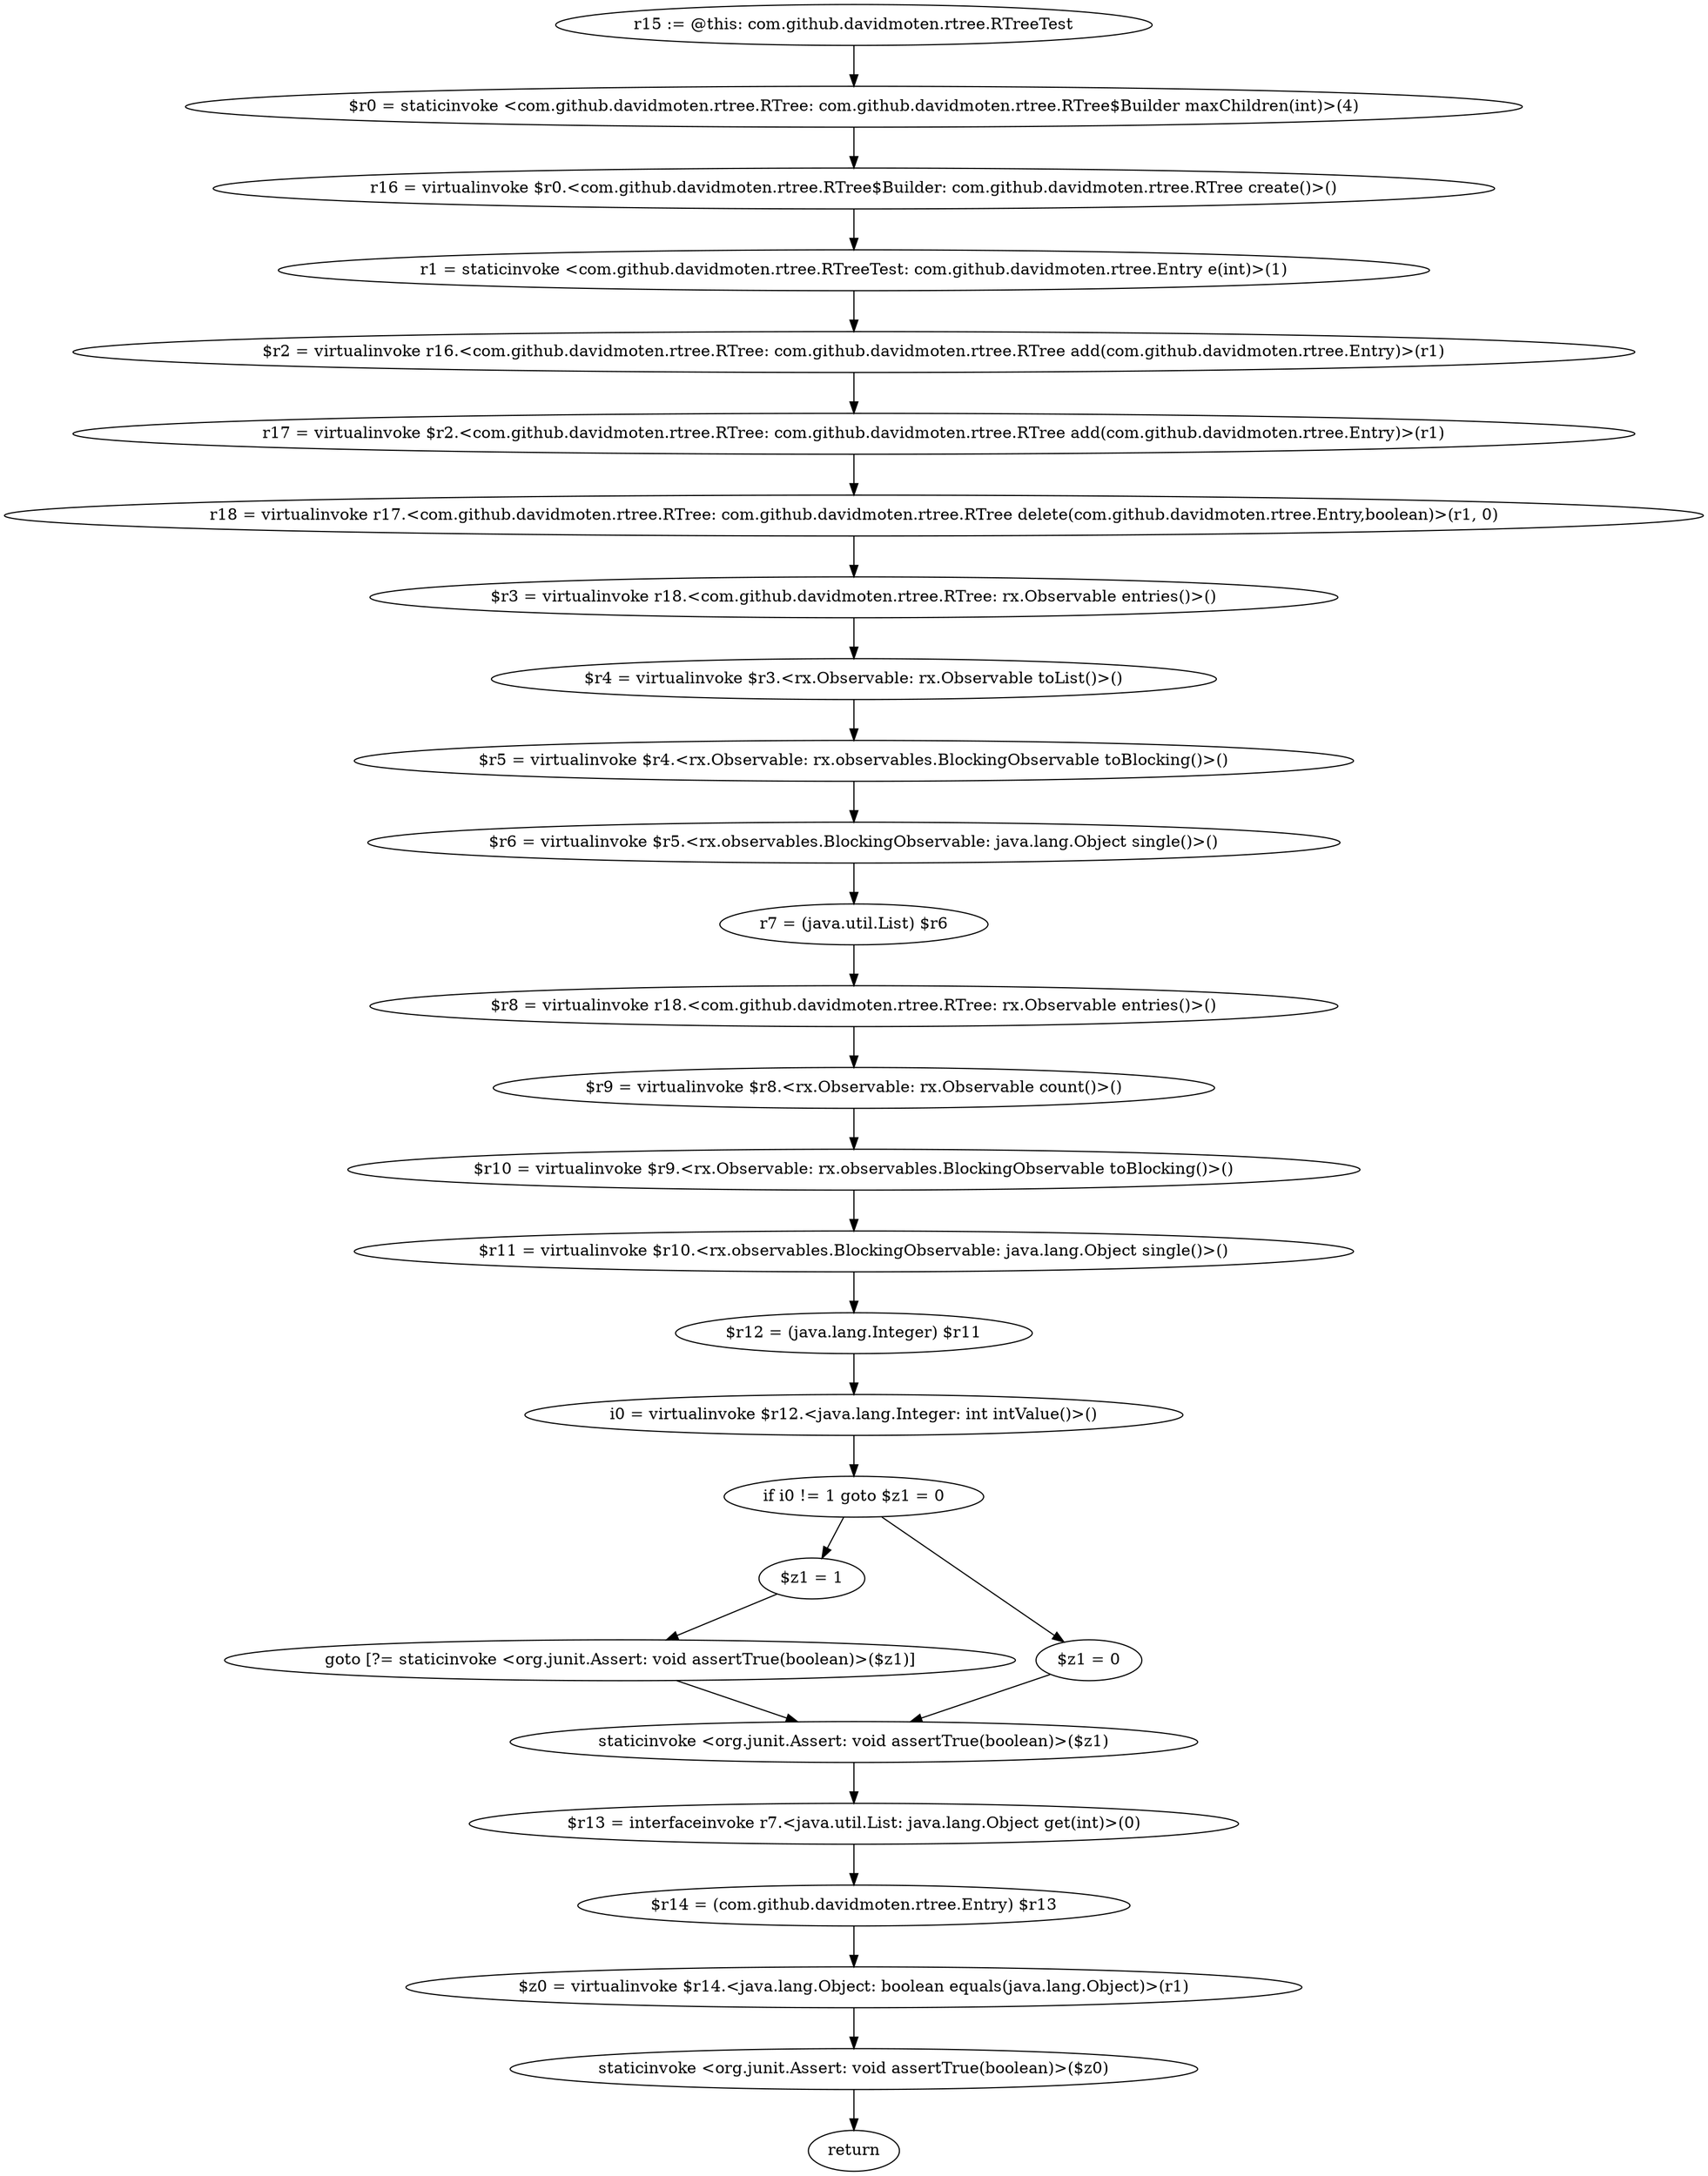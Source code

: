 digraph "unitGraph" {
    "r15 := @this: com.github.davidmoten.rtree.RTreeTest"
    "$r0 = staticinvoke <com.github.davidmoten.rtree.RTree: com.github.davidmoten.rtree.RTree$Builder maxChildren(int)>(4)"
    "r16 = virtualinvoke $r0.<com.github.davidmoten.rtree.RTree$Builder: com.github.davidmoten.rtree.RTree create()>()"
    "r1 = staticinvoke <com.github.davidmoten.rtree.RTreeTest: com.github.davidmoten.rtree.Entry e(int)>(1)"
    "$r2 = virtualinvoke r16.<com.github.davidmoten.rtree.RTree: com.github.davidmoten.rtree.RTree add(com.github.davidmoten.rtree.Entry)>(r1)"
    "r17 = virtualinvoke $r2.<com.github.davidmoten.rtree.RTree: com.github.davidmoten.rtree.RTree add(com.github.davidmoten.rtree.Entry)>(r1)"
    "r18 = virtualinvoke r17.<com.github.davidmoten.rtree.RTree: com.github.davidmoten.rtree.RTree delete(com.github.davidmoten.rtree.Entry,boolean)>(r1, 0)"
    "$r3 = virtualinvoke r18.<com.github.davidmoten.rtree.RTree: rx.Observable entries()>()"
    "$r4 = virtualinvoke $r3.<rx.Observable: rx.Observable toList()>()"
    "$r5 = virtualinvoke $r4.<rx.Observable: rx.observables.BlockingObservable toBlocking()>()"
    "$r6 = virtualinvoke $r5.<rx.observables.BlockingObservable: java.lang.Object single()>()"
    "r7 = (java.util.List) $r6"
    "$r8 = virtualinvoke r18.<com.github.davidmoten.rtree.RTree: rx.Observable entries()>()"
    "$r9 = virtualinvoke $r8.<rx.Observable: rx.Observable count()>()"
    "$r10 = virtualinvoke $r9.<rx.Observable: rx.observables.BlockingObservable toBlocking()>()"
    "$r11 = virtualinvoke $r10.<rx.observables.BlockingObservable: java.lang.Object single()>()"
    "$r12 = (java.lang.Integer) $r11"
    "i0 = virtualinvoke $r12.<java.lang.Integer: int intValue()>()"
    "if i0 != 1 goto $z1 = 0"
    "$z1 = 1"
    "goto [?= staticinvoke <org.junit.Assert: void assertTrue(boolean)>($z1)]"
    "$z1 = 0"
    "staticinvoke <org.junit.Assert: void assertTrue(boolean)>($z1)"
    "$r13 = interfaceinvoke r7.<java.util.List: java.lang.Object get(int)>(0)"
    "$r14 = (com.github.davidmoten.rtree.Entry) $r13"
    "$z0 = virtualinvoke $r14.<java.lang.Object: boolean equals(java.lang.Object)>(r1)"
    "staticinvoke <org.junit.Assert: void assertTrue(boolean)>($z0)"
    "return"
    "r15 := @this: com.github.davidmoten.rtree.RTreeTest"->"$r0 = staticinvoke <com.github.davidmoten.rtree.RTree: com.github.davidmoten.rtree.RTree$Builder maxChildren(int)>(4)";
    "$r0 = staticinvoke <com.github.davidmoten.rtree.RTree: com.github.davidmoten.rtree.RTree$Builder maxChildren(int)>(4)"->"r16 = virtualinvoke $r0.<com.github.davidmoten.rtree.RTree$Builder: com.github.davidmoten.rtree.RTree create()>()";
    "r16 = virtualinvoke $r0.<com.github.davidmoten.rtree.RTree$Builder: com.github.davidmoten.rtree.RTree create()>()"->"r1 = staticinvoke <com.github.davidmoten.rtree.RTreeTest: com.github.davidmoten.rtree.Entry e(int)>(1)";
    "r1 = staticinvoke <com.github.davidmoten.rtree.RTreeTest: com.github.davidmoten.rtree.Entry e(int)>(1)"->"$r2 = virtualinvoke r16.<com.github.davidmoten.rtree.RTree: com.github.davidmoten.rtree.RTree add(com.github.davidmoten.rtree.Entry)>(r1)";
    "$r2 = virtualinvoke r16.<com.github.davidmoten.rtree.RTree: com.github.davidmoten.rtree.RTree add(com.github.davidmoten.rtree.Entry)>(r1)"->"r17 = virtualinvoke $r2.<com.github.davidmoten.rtree.RTree: com.github.davidmoten.rtree.RTree add(com.github.davidmoten.rtree.Entry)>(r1)";
    "r17 = virtualinvoke $r2.<com.github.davidmoten.rtree.RTree: com.github.davidmoten.rtree.RTree add(com.github.davidmoten.rtree.Entry)>(r1)"->"r18 = virtualinvoke r17.<com.github.davidmoten.rtree.RTree: com.github.davidmoten.rtree.RTree delete(com.github.davidmoten.rtree.Entry,boolean)>(r1, 0)";
    "r18 = virtualinvoke r17.<com.github.davidmoten.rtree.RTree: com.github.davidmoten.rtree.RTree delete(com.github.davidmoten.rtree.Entry,boolean)>(r1, 0)"->"$r3 = virtualinvoke r18.<com.github.davidmoten.rtree.RTree: rx.Observable entries()>()";
    "$r3 = virtualinvoke r18.<com.github.davidmoten.rtree.RTree: rx.Observable entries()>()"->"$r4 = virtualinvoke $r3.<rx.Observable: rx.Observable toList()>()";
    "$r4 = virtualinvoke $r3.<rx.Observable: rx.Observable toList()>()"->"$r5 = virtualinvoke $r4.<rx.Observable: rx.observables.BlockingObservable toBlocking()>()";
    "$r5 = virtualinvoke $r4.<rx.Observable: rx.observables.BlockingObservable toBlocking()>()"->"$r6 = virtualinvoke $r5.<rx.observables.BlockingObservable: java.lang.Object single()>()";
    "$r6 = virtualinvoke $r5.<rx.observables.BlockingObservable: java.lang.Object single()>()"->"r7 = (java.util.List) $r6";
    "r7 = (java.util.List) $r6"->"$r8 = virtualinvoke r18.<com.github.davidmoten.rtree.RTree: rx.Observable entries()>()";
    "$r8 = virtualinvoke r18.<com.github.davidmoten.rtree.RTree: rx.Observable entries()>()"->"$r9 = virtualinvoke $r8.<rx.Observable: rx.Observable count()>()";
    "$r9 = virtualinvoke $r8.<rx.Observable: rx.Observable count()>()"->"$r10 = virtualinvoke $r9.<rx.Observable: rx.observables.BlockingObservable toBlocking()>()";
    "$r10 = virtualinvoke $r9.<rx.Observable: rx.observables.BlockingObservable toBlocking()>()"->"$r11 = virtualinvoke $r10.<rx.observables.BlockingObservable: java.lang.Object single()>()";
    "$r11 = virtualinvoke $r10.<rx.observables.BlockingObservable: java.lang.Object single()>()"->"$r12 = (java.lang.Integer) $r11";
    "$r12 = (java.lang.Integer) $r11"->"i0 = virtualinvoke $r12.<java.lang.Integer: int intValue()>()";
    "i0 = virtualinvoke $r12.<java.lang.Integer: int intValue()>()"->"if i0 != 1 goto $z1 = 0";
    "if i0 != 1 goto $z1 = 0"->"$z1 = 1";
    "if i0 != 1 goto $z1 = 0"->"$z1 = 0";
    "$z1 = 1"->"goto [?= staticinvoke <org.junit.Assert: void assertTrue(boolean)>($z1)]";
    "goto [?= staticinvoke <org.junit.Assert: void assertTrue(boolean)>($z1)]"->"staticinvoke <org.junit.Assert: void assertTrue(boolean)>($z1)";
    "$z1 = 0"->"staticinvoke <org.junit.Assert: void assertTrue(boolean)>($z1)";
    "staticinvoke <org.junit.Assert: void assertTrue(boolean)>($z1)"->"$r13 = interfaceinvoke r7.<java.util.List: java.lang.Object get(int)>(0)";
    "$r13 = interfaceinvoke r7.<java.util.List: java.lang.Object get(int)>(0)"->"$r14 = (com.github.davidmoten.rtree.Entry) $r13";
    "$r14 = (com.github.davidmoten.rtree.Entry) $r13"->"$z0 = virtualinvoke $r14.<java.lang.Object: boolean equals(java.lang.Object)>(r1)";
    "$z0 = virtualinvoke $r14.<java.lang.Object: boolean equals(java.lang.Object)>(r1)"->"staticinvoke <org.junit.Assert: void assertTrue(boolean)>($z0)";
    "staticinvoke <org.junit.Assert: void assertTrue(boolean)>($z0)"->"return";
}
